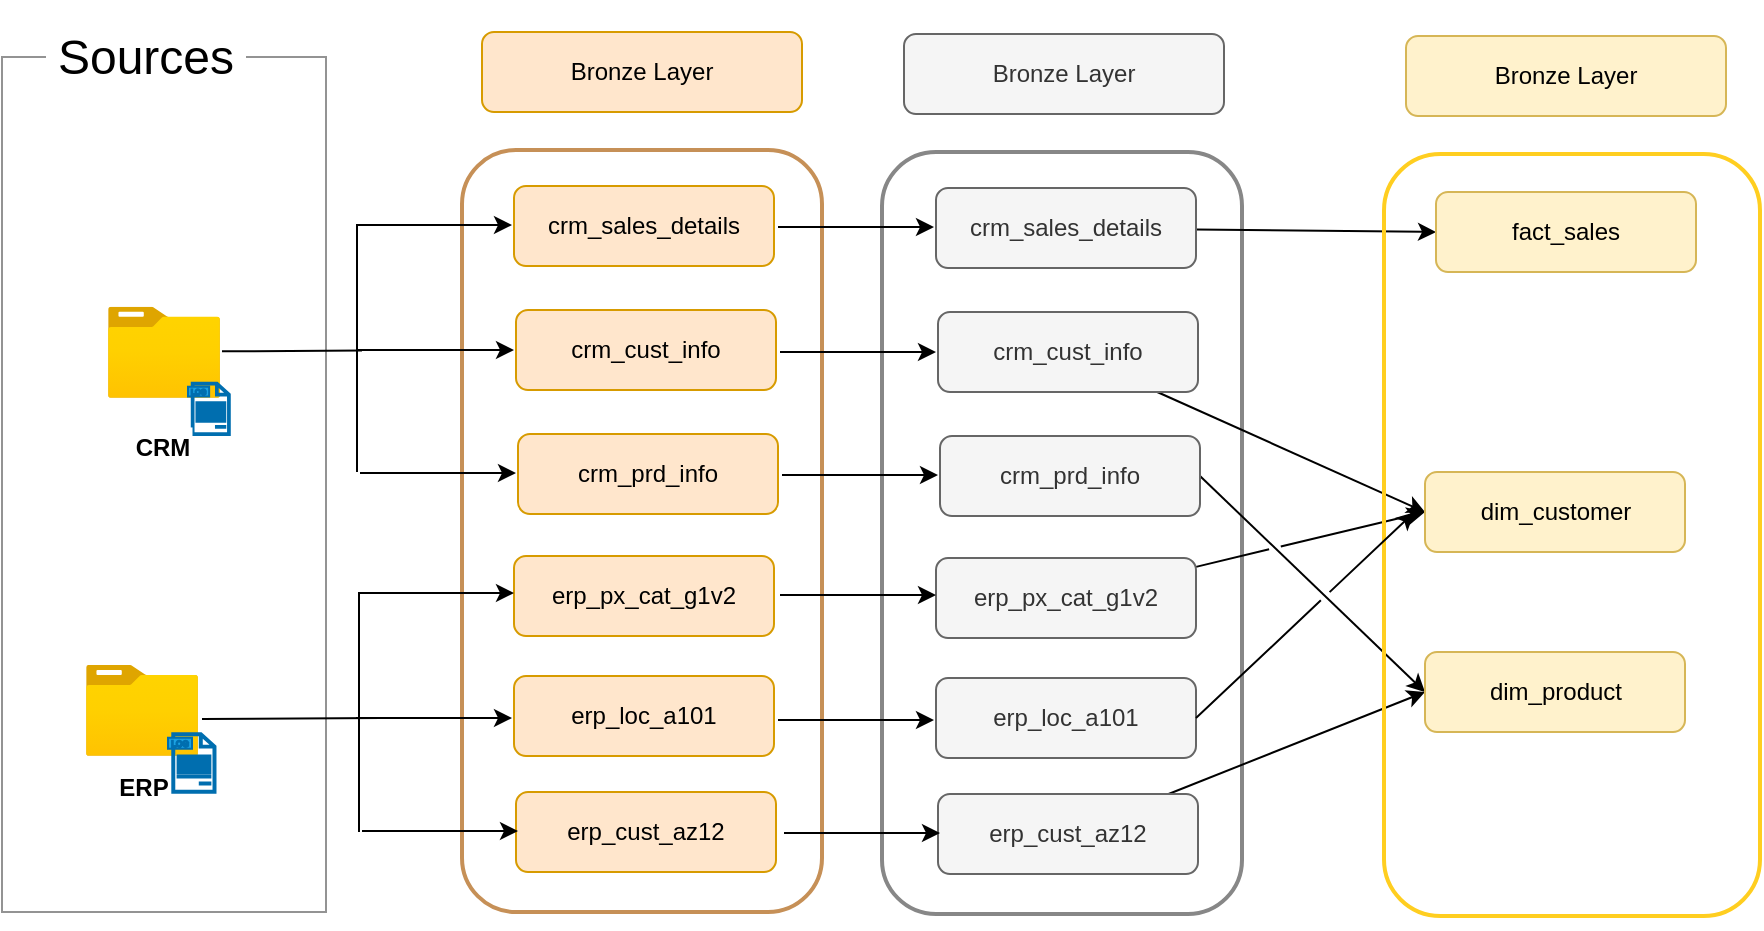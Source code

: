 <mxfile version="28.2.3">
  <diagram name="Page-1" id="xEgT5iEKF34CT3yMH5_1">
    <mxGraphModel grid="1" page="1" gridSize="10" guides="1" tooltips="1" connect="1" arrows="1" fold="1" pageScale="1" pageWidth="850" pageHeight="1100" math="0" shadow="0">
      <root>
        <mxCell id="0" />
        <mxCell id="1" parent="0" />
        <mxCell id="PEn2_-k94qzT03PxDQ6M-1" value="" style="group" vertex="1" connectable="0" parent="1">
          <mxGeometry x="120" y="304" width="162" height="456" as="geometry" />
        </mxCell>
        <mxCell id="PEn2_-k94qzT03PxDQ6M-2" value="" style="rounded=0;whiteSpace=wrap;html=1;fillColor=none;strokeColor=#939393;" vertex="1" parent="PEn2_-k94qzT03PxDQ6M-1">
          <mxGeometry y="28.5" width="162" height="427.5" as="geometry" />
        </mxCell>
        <mxCell id="PEn2_-k94qzT03PxDQ6M-3" value="&lt;font style=&quot;font-size: 24px;&quot;&gt;Sources&lt;/font&gt;" style="rounded=1;whiteSpace=wrap;html=1;strokeColor=none;" vertex="1" parent="PEn2_-k94qzT03PxDQ6M-1">
          <mxGeometry x="22" width="100" height="57" as="geometry" />
        </mxCell>
        <mxCell id="PEn2_-k94qzT03PxDQ6M-6" value="" style="image;aspect=fixed;html=1;points=[];align=center;fontSize=12;image=img/lib/azure2/general/Folder_Blank.svg;" vertex="1" parent="PEn2_-k94qzT03PxDQ6M-1">
          <mxGeometry x="53" y="153.4" width="56.05" height="45.486" as="geometry" />
        </mxCell>
        <mxCell id="PEn2_-k94qzT03PxDQ6M-7" value="" style="sketch=0;pointerEvents=1;shadow=0;dashed=0;html=1;strokeColor=#006EAF;fillColor=#1ba1e2;aspect=fixed;labelPosition=center;verticalLabelPosition=bottom;verticalAlign=top;align=center;outlineConnect=0;shape=mxgraph.vvd.log_files;fontColor=#ffffff;" vertex="1" parent="PEn2_-k94qzT03PxDQ6M-1">
          <mxGeometry x="93" y="191.4" width="20.9" height="26.125" as="geometry" />
        </mxCell>
        <mxCell id="PEn2_-k94qzT03PxDQ6M-8" value="&lt;b&gt;CRM&lt;/b&gt;" style="rounded=0;whiteSpace=wrap;html=1;strokeColor=none;" vertex="1" parent="PEn2_-k94qzT03PxDQ6M-1">
          <mxGeometry x="66" y="213.725" width="29.25" height="21.375" as="geometry" />
        </mxCell>
        <mxCell id="PEn2_-k94qzT03PxDQ6M-28" value="" style="endArrow=none;html=1;rounded=0;" edge="1" parent="PEn2_-k94qzT03PxDQ6M-1">
          <mxGeometry width="50" height="50" relative="1" as="geometry">
            <mxPoint x="110" y="175.668" as="sourcePoint" />
            <mxPoint x="180" y="175.25" as="targetPoint" />
          </mxGeometry>
        </mxCell>
        <mxCell id="PEn2_-k94qzT03PxDQ6M-29" value="" style="endArrow=none;html=1;rounded=0;" edge="1" parent="PEn2_-k94qzT03PxDQ6M-1">
          <mxGeometry width="50" height="50" relative="1" as="geometry">
            <mxPoint x="100" y="359.468" as="sourcePoint" />
            <mxPoint x="190" y="359.05" as="targetPoint" />
          </mxGeometry>
        </mxCell>
        <mxCell id="PEn2_-k94qzT03PxDQ6M-10" value="" style="image;aspect=fixed;html=1;points=[];align=center;fontSize=12;image=img/lib/azure2/general/Folder_Blank.svg;" vertex="1" parent="PEn2_-k94qzT03PxDQ6M-1">
          <mxGeometry x="42" y="332.45" width="56.05" height="45.486" as="geometry" />
        </mxCell>
        <mxCell id="PEn2_-k94qzT03PxDQ6M-12" value="&lt;b&gt;ERP&lt;/b&gt;" style="rounded=0;whiteSpace=wrap;html=1;strokeColor=none;" vertex="1" parent="PEn2_-k94qzT03PxDQ6M-1">
          <mxGeometry x="51" y="384.375" width="40" height="19" as="geometry" />
        </mxCell>
        <mxCell id="PEn2_-k94qzT03PxDQ6M-38" style="edgeStyle=orthogonalEdgeStyle;rounded=0;orthogonalLoop=1;jettySize=auto;html=1;exitX=0.5;exitY=1;exitDx=0;exitDy=0;" edge="1" parent="PEn2_-k94qzT03PxDQ6M-1" source="PEn2_-k94qzT03PxDQ6M-2" target="PEn2_-k94qzT03PxDQ6M-2">
          <mxGeometry relative="1" as="geometry" />
        </mxCell>
        <mxCell id="PEn2_-k94qzT03PxDQ6M-11" value="" style="sketch=0;pointerEvents=1;shadow=0;dashed=0;html=1;strokeColor=#006EAF;fillColor=#1ba1e2;aspect=fixed;labelPosition=center;verticalLabelPosition=bottom;verticalAlign=top;align=center;outlineConnect=0;shape=mxgraph.vvd.log_files;fontColor=#ffffff;" vertex="1" parent="PEn2_-k94qzT03PxDQ6M-1">
          <mxGeometry x="83" y="366.65" width="23.75" height="29.688" as="geometry" />
        </mxCell>
        <mxCell id="PEn2_-k94qzT03PxDQ6M-14" value="Bronze Layer" style="rounded=1;whiteSpace=wrap;html=1;fillColor=#ffe6cc;strokeColor=#d79b00;" vertex="1" parent="1">
          <mxGeometry x="360" y="320" width="160" height="40" as="geometry" />
        </mxCell>
        <mxCell id="PEn2_-k94qzT03PxDQ6M-15" value="" style="rounded=1;whiteSpace=wrap;html=1;strokeColor=#C69057;fillColor=none;strokeWidth=2;" vertex="1" parent="1">
          <mxGeometry x="350" y="379" width="180" height="381" as="geometry" />
        </mxCell>
        <mxCell id="PEn2_-k94qzT03PxDQ6M-16" value="crm_sales_details" style="rounded=1;whiteSpace=wrap;html=1;fillColor=#ffe6cc;strokeColor=#d79b00;" vertex="1" parent="1">
          <mxGeometry x="376" y="397" width="130" height="40" as="geometry" />
        </mxCell>
        <mxCell id="PEn2_-k94qzT03PxDQ6M-20" value="crm_cust_info" style="rounded=1;whiteSpace=wrap;html=1;fillColor=#ffe6cc;strokeColor=#d79b00;" vertex="1" parent="1">
          <mxGeometry x="377" y="459" width="130" height="40" as="geometry" />
        </mxCell>
        <mxCell id="PEn2_-k94qzT03PxDQ6M-21" value="crm_prd_info" style="rounded=1;whiteSpace=wrap;html=1;fillColor=#ffe6cc;strokeColor=#d79b00;" vertex="1" parent="1">
          <mxGeometry x="378" y="521" width="130" height="40" as="geometry" />
        </mxCell>
        <mxCell id="PEn2_-k94qzT03PxDQ6M-22" value="erp_px_cat_g1v2" style="rounded=1;whiteSpace=wrap;html=1;fillColor=#ffe6cc;strokeColor=#d79b00;" vertex="1" parent="1">
          <mxGeometry x="376" y="582" width="130" height="40" as="geometry" />
        </mxCell>
        <mxCell id="PEn2_-k94qzT03PxDQ6M-23" value="erp_loc_a101" style="rounded=1;whiteSpace=wrap;html=1;fillColor=#ffe6cc;strokeColor=#d79b00;" vertex="1" parent="1">
          <mxGeometry x="376" y="642" width="130" height="40" as="geometry" />
        </mxCell>
        <mxCell id="PEn2_-k94qzT03PxDQ6M-25" value="erp_cust_az12" style="rounded=1;whiteSpace=wrap;html=1;fillColor=#ffe6cc;strokeColor=#d79b00;" vertex="1" parent="1">
          <mxGeometry x="377" y="700" width="130" height="40" as="geometry" />
        </mxCell>
        <mxCell id="PEn2_-k94qzT03PxDQ6M-27" value="" style="edgeStyle=orthogonalEdgeStyle;rounded=0;orthogonalLoop=1;jettySize=auto;html=1;" edge="1" parent="1">
          <mxGeometry relative="1" as="geometry">
            <mxPoint x="298" y="479" as="sourcePoint" />
            <mxPoint x="376" y="479" as="targetPoint" />
          </mxGeometry>
        </mxCell>
        <mxCell id="PEn2_-k94qzT03PxDQ6M-30" value="" style="edgeStyle=orthogonalEdgeStyle;rounded=0;orthogonalLoop=1;jettySize=auto;html=1;" edge="1" parent="1">
          <mxGeometry relative="1" as="geometry">
            <mxPoint x="297" y="416.5" as="sourcePoint" />
            <mxPoint x="375" y="416.5" as="targetPoint" />
          </mxGeometry>
        </mxCell>
        <mxCell id="PEn2_-k94qzT03PxDQ6M-31" value="" style="edgeStyle=orthogonalEdgeStyle;rounded=0;orthogonalLoop=1;jettySize=auto;html=1;" edge="1" parent="1">
          <mxGeometry relative="1" as="geometry">
            <mxPoint x="299" y="540.5" as="sourcePoint" />
            <mxPoint x="377" y="540.5" as="targetPoint" />
          </mxGeometry>
        </mxCell>
        <mxCell id="PEn2_-k94qzT03PxDQ6M-32" value="" style="edgeStyle=orthogonalEdgeStyle;rounded=0;orthogonalLoop=1;jettySize=auto;html=1;" edge="1" parent="1">
          <mxGeometry relative="1" as="geometry">
            <mxPoint x="298" y="600.5" as="sourcePoint" />
            <mxPoint x="376" y="600.5" as="targetPoint" />
          </mxGeometry>
        </mxCell>
        <mxCell id="PEn2_-k94qzT03PxDQ6M-33" value="" style="edgeStyle=orthogonalEdgeStyle;rounded=0;orthogonalLoop=1;jettySize=auto;html=1;" edge="1" parent="1">
          <mxGeometry relative="1" as="geometry">
            <mxPoint x="297" y="663" as="sourcePoint" />
            <mxPoint x="375" y="663" as="targetPoint" />
          </mxGeometry>
        </mxCell>
        <mxCell id="PEn2_-k94qzT03PxDQ6M-34" value="" style="edgeStyle=orthogonalEdgeStyle;rounded=0;orthogonalLoop=1;jettySize=auto;html=1;" edge="1" parent="1">
          <mxGeometry relative="1" as="geometry">
            <mxPoint x="300" y="719.5" as="sourcePoint" />
            <mxPoint x="378" y="719.5" as="targetPoint" />
          </mxGeometry>
        </mxCell>
        <mxCell id="PEn2_-k94qzT03PxDQ6M-36" value="" style="line;strokeWidth=1;direction=south;html=1;" vertex="1" parent="1">
          <mxGeometry x="297" y="416" width="1" height="124" as="geometry" />
        </mxCell>
        <mxCell id="PEn2_-k94qzT03PxDQ6M-37" value="" style="line;strokeWidth=1;direction=south;html=1;" vertex="1" parent="1">
          <mxGeometry x="298" y="600" width="1" height="120" as="geometry" />
        </mxCell>
        <mxCell id="Lqy9Qmx2VK9qINUHeLLJ-1" value="Bronze Layer" style="rounded=1;whiteSpace=wrap;html=1;fillColor=#f5f5f5;strokeColor=#666666;fontColor=#333333;" vertex="1" parent="1">
          <mxGeometry x="571" y="321" width="160" height="40" as="geometry" />
        </mxCell>
        <mxCell id="Lqy9Qmx2VK9qINUHeLLJ-2" value="" style="rounded=1;whiteSpace=wrap;html=1;strokeColor=#878787;fillColor=none;strokeWidth=2;fontColor=#333333;" vertex="1" parent="1">
          <mxGeometry x="560" y="380" width="180" height="381" as="geometry" />
        </mxCell>
        <mxCell id="BB3tlB8lTelSNOvrj98c-16" style="rounded=0;orthogonalLoop=1;jettySize=auto;html=1;entryX=0;entryY=0.5;entryDx=0;entryDy=0;sourcePerimeterSpacing=0;" edge="1" parent="1" source="Lqy9Qmx2VK9qINUHeLLJ-3" target="BB3tlB8lTelSNOvrj98c-3">
          <mxGeometry relative="1" as="geometry" />
        </mxCell>
        <mxCell id="Lqy9Qmx2VK9qINUHeLLJ-3" value="crm_sales_details" style="rounded=1;whiteSpace=wrap;html=1;fillColor=#f5f5f5;strokeColor=#666666;fontColor=#333333;" vertex="1" parent="1">
          <mxGeometry x="587" y="398" width="130" height="40" as="geometry" />
        </mxCell>
        <mxCell id="BB3tlB8lTelSNOvrj98c-15" style="rounded=0;orthogonalLoop=1;jettySize=auto;html=1;entryX=0;entryY=0.5;entryDx=0;entryDy=0;flowAnimation=0;sourcePerimeterSpacing=0;jumpStyle=gap;" edge="1" parent="1" source="Lqy9Qmx2VK9qINUHeLLJ-4" target="BB3tlB8lTelSNOvrj98c-4">
          <mxGeometry relative="1" as="geometry" />
        </mxCell>
        <mxCell id="Lqy9Qmx2VK9qINUHeLLJ-4" value="crm_cust_info" style="rounded=1;whiteSpace=wrap;html=1;fillColor=#f5f5f5;strokeColor=#666666;fontColor=#333333;" vertex="1" parent="1">
          <mxGeometry x="588" y="460" width="130" height="40" as="geometry" />
        </mxCell>
        <mxCell id="BB3tlB8lTelSNOvrj98c-18" style="rounded=0;orthogonalLoop=1;jettySize=auto;html=1;entryX=0;entryY=0.5;entryDx=0;entryDy=0;flowAnimation=0;sourcePerimeterSpacing=0;exitX=1;exitY=0.5;exitDx=0;exitDy=0;" edge="1" parent="1" source="Lqy9Qmx2VK9qINUHeLLJ-5" target="BB3tlB8lTelSNOvrj98c-5">
          <mxGeometry relative="1" as="geometry" />
        </mxCell>
        <mxCell id="Lqy9Qmx2VK9qINUHeLLJ-5" value="crm_prd_info" style="rounded=1;whiteSpace=wrap;html=1;fillColor=#f5f5f5;strokeColor=#666666;fontColor=#333333;" vertex="1" parent="1">
          <mxGeometry x="589" y="522" width="130" height="40" as="geometry" />
        </mxCell>
        <mxCell id="BB3tlB8lTelSNOvrj98c-19" style="rounded=0;orthogonalLoop=1;jettySize=auto;html=1;entryX=0;entryY=0.5;entryDx=0;entryDy=0;flowAnimation=0;sourcePerimeterSpacing=0;jumpStyle=gap;" edge="1" parent="1" source="Lqy9Qmx2VK9qINUHeLLJ-6" target="BB3tlB8lTelSNOvrj98c-4">
          <mxGeometry relative="1" as="geometry" />
        </mxCell>
        <mxCell id="Lqy9Qmx2VK9qINUHeLLJ-6" value="erp_px_cat_g1v2" style="rounded=1;whiteSpace=wrap;html=1;fillColor=#f5f5f5;strokeColor=#666666;fontColor=#333333;" vertex="1" parent="1">
          <mxGeometry x="587" y="583" width="130" height="40" as="geometry" />
        </mxCell>
        <mxCell id="Lqy9Qmx2VK9qINUHeLLJ-7" value="erp_loc_a101" style="rounded=1;whiteSpace=wrap;html=1;fillColor=#f5f5f5;strokeColor=#666666;fontColor=#333333;" vertex="1" parent="1">
          <mxGeometry x="587" y="643" width="130" height="40" as="geometry" />
        </mxCell>
        <mxCell id="BB3tlB8lTelSNOvrj98c-21" style="rounded=0;orthogonalLoop=1;jettySize=auto;html=1;entryX=0;entryY=0.5;entryDx=0;entryDy=0;flowAnimation=0;sourcePerimeterSpacing=0;jumpStyle=gap;" edge="1" parent="1" source="Lqy9Qmx2VK9qINUHeLLJ-8" target="BB3tlB8lTelSNOvrj98c-5">
          <mxGeometry relative="1" as="geometry" />
        </mxCell>
        <mxCell id="Lqy9Qmx2VK9qINUHeLLJ-8" value="erp_cust_az12" style="rounded=1;whiteSpace=wrap;html=1;fillColor=#f5f5f5;strokeColor=#666666;fontColor=#333333;" vertex="1" parent="1">
          <mxGeometry x="588" y="701" width="130" height="40" as="geometry" />
        </mxCell>
        <mxCell id="Lqy9Qmx2VK9qINUHeLLJ-9" value="" style="edgeStyle=orthogonalEdgeStyle;rounded=0;orthogonalLoop=1;jettySize=auto;html=1;" edge="1" parent="1">
          <mxGeometry relative="1" as="geometry">
            <mxPoint x="509" y="480" as="sourcePoint" />
            <mxPoint x="587" y="480" as="targetPoint" />
          </mxGeometry>
        </mxCell>
        <mxCell id="Lqy9Qmx2VK9qINUHeLLJ-10" value="" style="edgeStyle=orthogonalEdgeStyle;rounded=0;orthogonalLoop=1;jettySize=auto;html=1;" edge="1" parent="1">
          <mxGeometry relative="1" as="geometry">
            <mxPoint x="508" y="417.5" as="sourcePoint" />
            <mxPoint x="586" y="417.5" as="targetPoint" />
          </mxGeometry>
        </mxCell>
        <mxCell id="Lqy9Qmx2VK9qINUHeLLJ-11" value="" style="edgeStyle=orthogonalEdgeStyle;rounded=0;orthogonalLoop=1;jettySize=auto;html=1;" edge="1" parent="1">
          <mxGeometry relative="1" as="geometry">
            <mxPoint x="510" y="541.5" as="sourcePoint" />
            <mxPoint x="588" y="541.5" as="targetPoint" />
          </mxGeometry>
        </mxCell>
        <mxCell id="Lqy9Qmx2VK9qINUHeLLJ-12" value="" style="edgeStyle=orthogonalEdgeStyle;rounded=0;orthogonalLoop=1;jettySize=auto;html=1;" edge="1" parent="1">
          <mxGeometry relative="1" as="geometry">
            <mxPoint x="509" y="601.5" as="sourcePoint" />
            <mxPoint x="587" y="601.5" as="targetPoint" />
          </mxGeometry>
        </mxCell>
        <mxCell id="Lqy9Qmx2VK9qINUHeLLJ-13" value="" style="edgeStyle=orthogonalEdgeStyle;rounded=0;orthogonalLoop=1;jettySize=auto;html=1;" edge="1" parent="1">
          <mxGeometry relative="1" as="geometry">
            <mxPoint x="508" y="664" as="sourcePoint" />
            <mxPoint x="586" y="664" as="targetPoint" />
          </mxGeometry>
        </mxCell>
        <mxCell id="Lqy9Qmx2VK9qINUHeLLJ-14" value="" style="edgeStyle=orthogonalEdgeStyle;rounded=0;orthogonalLoop=1;jettySize=auto;html=1;" edge="1" parent="1">
          <mxGeometry relative="1" as="geometry">
            <mxPoint x="511" y="720.5" as="sourcePoint" />
            <mxPoint x="589" y="720.5" as="targetPoint" />
          </mxGeometry>
        </mxCell>
        <mxCell id="BB3tlB8lTelSNOvrj98c-1" value="Bronze Layer" style="rounded=1;whiteSpace=wrap;html=1;fillColor=#fff2cc;strokeColor=#d6b656;" vertex="1" parent="1">
          <mxGeometry x="822" y="322" width="160" height="40" as="geometry" />
        </mxCell>
        <mxCell id="BB3tlB8lTelSNOvrj98c-2" value="" style="rounded=1;whiteSpace=wrap;html=1;strokeWidth=2;fillColor=none;strokeColor=#FFCE20;" vertex="1" parent="1">
          <mxGeometry x="811" y="381" width="188" height="381" as="geometry" />
        </mxCell>
        <mxCell id="BB3tlB8lTelSNOvrj98c-3" value="fact_sales" style="rounded=1;whiteSpace=wrap;html=1;fillColor=#fff2cc;strokeColor=#d6b656;" vertex="1" parent="1">
          <mxGeometry x="837" y="400" width="130" height="40" as="geometry" />
        </mxCell>
        <mxCell id="BB3tlB8lTelSNOvrj98c-4" value="dim_customer" style="rounded=1;whiteSpace=wrap;html=1;fillColor=#fff2cc;strokeColor=#d6b656;" vertex="1" parent="1">
          <mxGeometry x="831.5" y="540" width="130" height="40" as="geometry" />
        </mxCell>
        <mxCell id="BB3tlB8lTelSNOvrj98c-5" value="dim_product" style="rounded=1;whiteSpace=wrap;html=1;fillColor=#fff2cc;strokeColor=#d6b656;" vertex="1" parent="1">
          <mxGeometry x="831.5" y="630" width="130" height="40" as="geometry" />
        </mxCell>
        <mxCell id="BB3tlB8lTelSNOvrj98c-20" style="rounded=0;orthogonalLoop=1;jettySize=auto;html=1;exitX=1;exitY=0.5;exitDx=0;exitDy=0;entryX=0.081;entryY=0.47;entryDx=0;entryDy=0;entryPerimeter=0;flowAnimation=0;sourcePerimeterSpacing=0;jumpStyle=gap;" edge="1" parent="1" source="Lqy9Qmx2VK9qINUHeLLJ-7" target="BB3tlB8lTelSNOvrj98c-2">
          <mxGeometry relative="1" as="geometry" />
        </mxCell>
      </root>
    </mxGraphModel>
  </diagram>
</mxfile>
